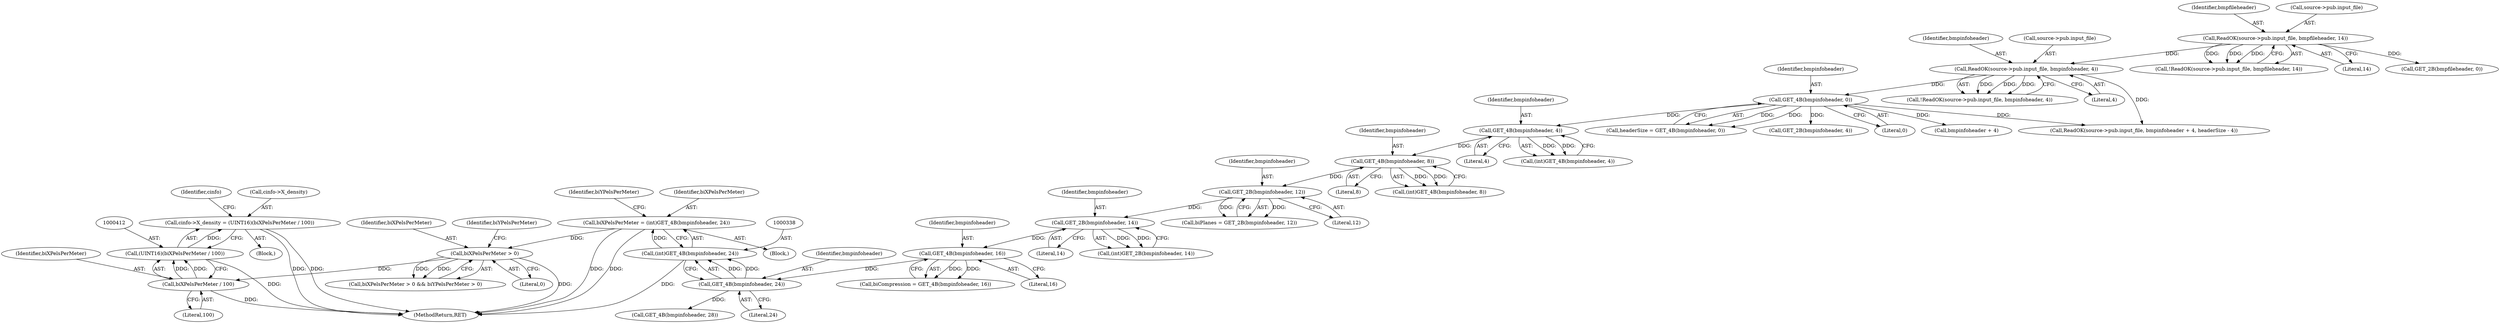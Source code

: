 digraph "0_libjpeg-turbo_9c78a04df4e44ef6487eee99c4258397f4fdca55_0@API" {
"1000407" [label="(Call,cinfo->X_density = (UINT16)(biXPelsPerMeter / 100))"];
"1000411" [label="(Call,(UINT16)(biXPelsPerMeter / 100))"];
"1000413" [label="(Call,biXPelsPerMeter / 100)"];
"1000400" [label="(Call,biXPelsPerMeter > 0)"];
"1000335" [label="(Call,biXPelsPerMeter = (int)GET_4B(bmpinfoheader, 24))"];
"1000337" [label="(Call,(int)GET_4B(bmpinfoheader, 24))"];
"1000339" [label="(Call,GET_4B(bmpinfoheader, 24))"];
"1000332" [label="(Call,GET_4B(bmpinfoheader, 16))"];
"1000327" [label="(Call,GET_2B(bmpinfoheader, 14))"];
"1000318" [label="(Call,GET_2B(bmpinfoheader, 12))"];
"1000313" [label="(Call,GET_4B(bmpinfoheader, 8))"];
"1000306" [label="(Call,GET_4B(bmpinfoheader, 4))"];
"1000207" [label="(Call,GET_4B(bmpinfoheader, 0))"];
"1000194" [label="(Call,ReadOK(source->pub.input_file, bmpinfoheader, 4))"];
"1000167" [label="(Call,ReadOK(source->pub.input_file, bmpfileheader, 14))"];
"1000343" [label="(Identifier,biYPelsPerMeter)"];
"1000307" [label="(Identifier,bmpinfoheader)"];
"1000418" [label="(Identifier,cinfo)"];
"1000401" [label="(Identifier,biXPelsPerMeter)"];
"1000308" [label="(Literal,4)"];
"1000340" [label="(Identifier,bmpinfoheader)"];
"1000332" [label="(Call,GET_4B(bmpinfoheader, 16))"];
"1000315" [label="(Literal,8)"];
"1000223" [label="(Call,ReadOK(source->pub.input_file, bmpinfoheader + 4, headerSize - 4))"];
"1000167" [label="(Call,ReadOK(source->pub.input_file, bmpfileheader, 14))"];
"1000333" [label="(Identifier,bmpinfoheader)"];
"1000402" [label="(Literal,0)"];
"1000180" [label="(Call,GET_2B(bmpfileheader, 0))"];
"1000194" [label="(Call,ReadOK(source->pub.input_file, bmpinfoheader, 4))"];
"1000166" [label="(Call,!ReadOK(source->pub.input_file, bmpfileheader, 14))"];
"1000325" [label="(Call,(int)GET_2B(bmpinfoheader, 14))"];
"1000205" [label="(Call,headerSize = GET_4B(bmpinfoheader, 0))"];
"1000174" [label="(Literal,14)"];
"1000413" [label="(Call,biXPelsPerMeter / 100)"];
"1000240" [label="(Block,)"];
"1000311" [label="(Call,(int)GET_4B(bmpinfoheader, 8))"];
"1000207" [label="(Call,GET_4B(bmpinfoheader, 0))"];
"1000319" [label="(Identifier,bmpinfoheader)"];
"1000193" [label="(Call,!ReadOK(source->pub.input_file, bmpinfoheader, 4))"];
"1000328" [label="(Identifier,bmpinfoheader)"];
"1000407" [label="(Call,cinfo->X_density = (UINT16)(biXPelsPerMeter / 100))"];
"1000173" [label="(Identifier,bmpfileheader)"];
"1000304" [label="(Call,(int)GET_4B(bmpinfoheader, 4))"];
"1000411" [label="(Call,(UINT16)(biXPelsPerMeter / 100))"];
"1000346" [label="(Call,GET_4B(bmpinfoheader, 28))"];
"1000408" [label="(Call,cinfo->X_density)"];
"1000208" [label="(Identifier,bmpinfoheader)"];
"1000320" [label="(Literal,12)"];
"1000168" [label="(Call,source->pub.input_file)"];
"1000318" [label="(Call,GET_2B(bmpinfoheader, 12))"];
"1000406" [label="(Block,)"];
"1000306" [label="(Call,GET_4B(bmpinfoheader, 4))"];
"1000200" [label="(Identifier,bmpinfoheader)"];
"1000246" [label="(Call,GET_2B(bmpinfoheader, 4))"];
"1000400" [label="(Call,biXPelsPerMeter > 0)"];
"1000335" [label="(Call,biXPelsPerMeter = (int)GET_4B(bmpinfoheader, 24))"];
"1000339" [label="(Call,GET_4B(bmpinfoheader, 24))"];
"1000195" [label="(Call,source->pub.input_file)"];
"1000313" [label="(Call,GET_4B(bmpinfoheader, 8))"];
"1000334" [label="(Literal,16)"];
"1000336" [label="(Identifier,biXPelsPerMeter)"];
"1000415" [label="(Literal,100)"];
"1000337" [label="(Call,(int)GET_4B(bmpinfoheader, 24))"];
"1000414" [label="(Identifier,biXPelsPerMeter)"];
"1000201" [label="(Literal,4)"];
"1000404" [label="(Identifier,biYPelsPerMeter)"];
"1000341" [label="(Literal,24)"];
"1000330" [label="(Call,biCompression = GET_4B(bmpinfoheader, 16))"];
"1000209" [label="(Literal,0)"];
"1000329" [label="(Literal,14)"];
"1000316" [label="(Call,biPlanes = GET_2B(bmpinfoheader, 12))"];
"1000861" [label="(MethodReturn,RET)"];
"1000399" [label="(Call,biXPelsPerMeter > 0 && biYPelsPerMeter > 0)"];
"1000314" [label="(Identifier,bmpinfoheader)"];
"1000229" [label="(Call,bmpinfoheader + 4)"];
"1000327" [label="(Call,GET_2B(bmpinfoheader, 14))"];
"1000407" -> "1000406"  [label="AST: "];
"1000407" -> "1000411"  [label="CFG: "];
"1000408" -> "1000407"  [label="AST: "];
"1000411" -> "1000407"  [label="AST: "];
"1000418" -> "1000407"  [label="CFG: "];
"1000407" -> "1000861"  [label="DDG: "];
"1000407" -> "1000861"  [label="DDG: "];
"1000411" -> "1000407"  [label="DDG: "];
"1000411" -> "1000413"  [label="CFG: "];
"1000412" -> "1000411"  [label="AST: "];
"1000413" -> "1000411"  [label="AST: "];
"1000411" -> "1000861"  [label="DDG: "];
"1000413" -> "1000411"  [label="DDG: "];
"1000413" -> "1000411"  [label="DDG: "];
"1000413" -> "1000415"  [label="CFG: "];
"1000414" -> "1000413"  [label="AST: "];
"1000415" -> "1000413"  [label="AST: "];
"1000413" -> "1000861"  [label="DDG: "];
"1000400" -> "1000413"  [label="DDG: "];
"1000400" -> "1000399"  [label="AST: "];
"1000400" -> "1000402"  [label="CFG: "];
"1000401" -> "1000400"  [label="AST: "];
"1000402" -> "1000400"  [label="AST: "];
"1000404" -> "1000400"  [label="CFG: "];
"1000399" -> "1000400"  [label="CFG: "];
"1000400" -> "1000861"  [label="DDG: "];
"1000400" -> "1000399"  [label="DDG: "];
"1000400" -> "1000399"  [label="DDG: "];
"1000335" -> "1000400"  [label="DDG: "];
"1000335" -> "1000240"  [label="AST: "];
"1000335" -> "1000337"  [label="CFG: "];
"1000336" -> "1000335"  [label="AST: "];
"1000337" -> "1000335"  [label="AST: "];
"1000343" -> "1000335"  [label="CFG: "];
"1000335" -> "1000861"  [label="DDG: "];
"1000335" -> "1000861"  [label="DDG: "];
"1000337" -> "1000335"  [label="DDG: "];
"1000337" -> "1000339"  [label="CFG: "];
"1000338" -> "1000337"  [label="AST: "];
"1000339" -> "1000337"  [label="AST: "];
"1000337" -> "1000861"  [label="DDG: "];
"1000339" -> "1000337"  [label="DDG: "];
"1000339" -> "1000337"  [label="DDG: "];
"1000339" -> "1000341"  [label="CFG: "];
"1000340" -> "1000339"  [label="AST: "];
"1000341" -> "1000339"  [label="AST: "];
"1000332" -> "1000339"  [label="DDG: "];
"1000339" -> "1000346"  [label="DDG: "];
"1000332" -> "1000330"  [label="AST: "];
"1000332" -> "1000334"  [label="CFG: "];
"1000333" -> "1000332"  [label="AST: "];
"1000334" -> "1000332"  [label="AST: "];
"1000330" -> "1000332"  [label="CFG: "];
"1000332" -> "1000330"  [label="DDG: "];
"1000332" -> "1000330"  [label="DDG: "];
"1000327" -> "1000332"  [label="DDG: "];
"1000327" -> "1000325"  [label="AST: "];
"1000327" -> "1000329"  [label="CFG: "];
"1000328" -> "1000327"  [label="AST: "];
"1000329" -> "1000327"  [label="AST: "];
"1000325" -> "1000327"  [label="CFG: "];
"1000327" -> "1000325"  [label="DDG: "];
"1000327" -> "1000325"  [label="DDG: "];
"1000318" -> "1000327"  [label="DDG: "];
"1000318" -> "1000316"  [label="AST: "];
"1000318" -> "1000320"  [label="CFG: "];
"1000319" -> "1000318"  [label="AST: "];
"1000320" -> "1000318"  [label="AST: "];
"1000316" -> "1000318"  [label="CFG: "];
"1000318" -> "1000316"  [label="DDG: "];
"1000318" -> "1000316"  [label="DDG: "];
"1000313" -> "1000318"  [label="DDG: "];
"1000313" -> "1000311"  [label="AST: "];
"1000313" -> "1000315"  [label="CFG: "];
"1000314" -> "1000313"  [label="AST: "];
"1000315" -> "1000313"  [label="AST: "];
"1000311" -> "1000313"  [label="CFG: "];
"1000313" -> "1000311"  [label="DDG: "];
"1000313" -> "1000311"  [label="DDG: "];
"1000306" -> "1000313"  [label="DDG: "];
"1000306" -> "1000304"  [label="AST: "];
"1000306" -> "1000308"  [label="CFG: "];
"1000307" -> "1000306"  [label="AST: "];
"1000308" -> "1000306"  [label="AST: "];
"1000304" -> "1000306"  [label="CFG: "];
"1000306" -> "1000304"  [label="DDG: "];
"1000306" -> "1000304"  [label="DDG: "];
"1000207" -> "1000306"  [label="DDG: "];
"1000207" -> "1000205"  [label="AST: "];
"1000207" -> "1000209"  [label="CFG: "];
"1000208" -> "1000207"  [label="AST: "];
"1000209" -> "1000207"  [label="AST: "];
"1000205" -> "1000207"  [label="CFG: "];
"1000207" -> "1000205"  [label="DDG: "];
"1000207" -> "1000205"  [label="DDG: "];
"1000194" -> "1000207"  [label="DDG: "];
"1000207" -> "1000223"  [label="DDG: "];
"1000207" -> "1000229"  [label="DDG: "];
"1000207" -> "1000246"  [label="DDG: "];
"1000194" -> "1000193"  [label="AST: "];
"1000194" -> "1000201"  [label="CFG: "];
"1000195" -> "1000194"  [label="AST: "];
"1000200" -> "1000194"  [label="AST: "];
"1000201" -> "1000194"  [label="AST: "];
"1000193" -> "1000194"  [label="CFG: "];
"1000194" -> "1000193"  [label="DDG: "];
"1000194" -> "1000193"  [label="DDG: "];
"1000194" -> "1000193"  [label="DDG: "];
"1000167" -> "1000194"  [label="DDG: "];
"1000194" -> "1000223"  [label="DDG: "];
"1000167" -> "1000166"  [label="AST: "];
"1000167" -> "1000174"  [label="CFG: "];
"1000168" -> "1000167"  [label="AST: "];
"1000173" -> "1000167"  [label="AST: "];
"1000174" -> "1000167"  [label="AST: "];
"1000166" -> "1000167"  [label="CFG: "];
"1000167" -> "1000166"  [label="DDG: "];
"1000167" -> "1000166"  [label="DDG: "];
"1000167" -> "1000166"  [label="DDG: "];
"1000167" -> "1000180"  [label="DDG: "];
}
